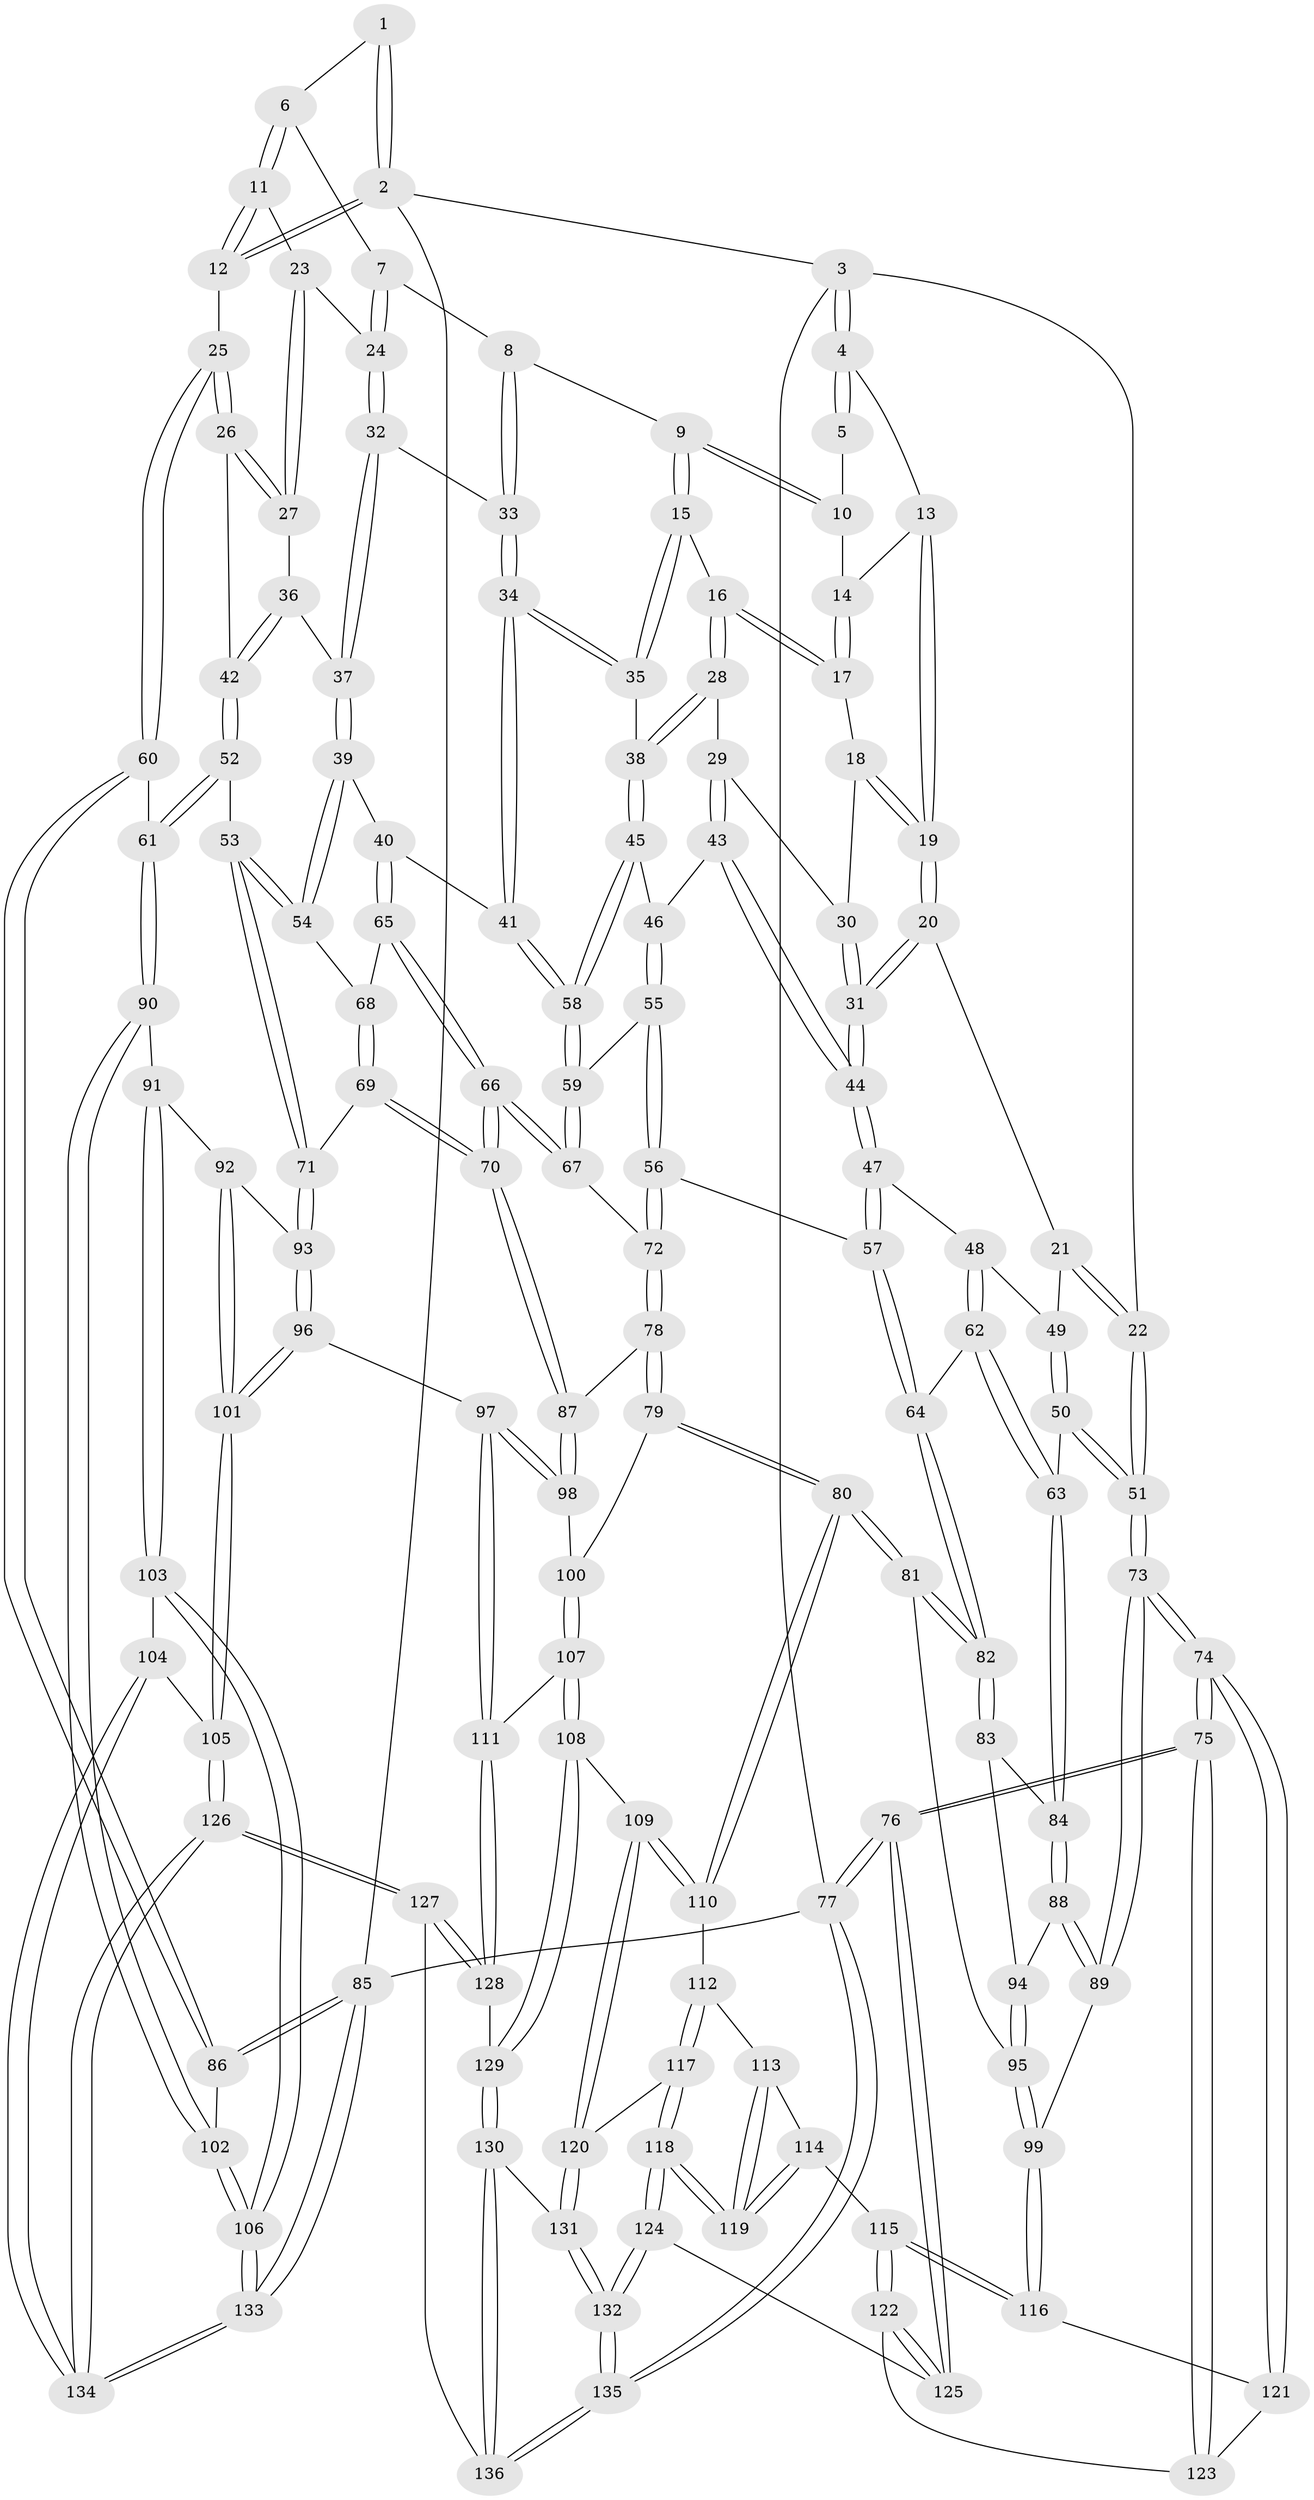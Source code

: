 // Generated by graph-tools (version 1.1) at 2025/12/02/27/25 16:12:00]
// undirected, 136 vertices, 337 edges
graph export_dot {
graph [start="1"]
  node [color=gray90,style=filled];
  1 [pos="+0.6875655974286737+0"];
  2 [pos="+1+0"];
  3 [pos="+0+0"];
  4 [pos="+0+0"];
  5 [pos="+0.431141632775908+0"];
  6 [pos="+0.6894145749127847+0"];
  7 [pos="+0.665166284364636+0.007412279753122309"];
  8 [pos="+0.47363950265335863+0.1227426148958296"];
  9 [pos="+0.4662640488856338+0.1228528497270672"];
  10 [pos="+0.4117863088499042+0.03320818103480373"];
  11 [pos="+0.9033469989463314+0.10430813179090688"];
  12 [pos="+1+0"];
  13 [pos="+0+0"];
  14 [pos="+0.290651642708464+0.0804716556765549"];
  15 [pos="+0.44928986254007025+0.14304940446560518"];
  16 [pos="+0.4139028458731564+0.16272066276220357"];
  17 [pos="+0.2907476547158901+0.09654778735949816"];
  18 [pos="+0.2757887081281815+0.13577885736004539"];
  19 [pos="+0.18198728913744336+0.16820824167568835"];
  20 [pos="+0.16614804081712206+0.21721433844534738"];
  21 [pos="+0+0.18194443606614827"];
  22 [pos="+0+0"];
  23 [pos="+0.8980383668604699+0.11295993733597384"];
  24 [pos="+0.6909836472868469+0.09588231718977308"];
  25 [pos="+1+0.28926894865719255"];
  26 [pos="+1+0.2763557028543762"];
  27 [pos="+0.8818124876175221+0.20399827759553743"];
  28 [pos="+0.3460149960286571+0.24459014297029247"];
  29 [pos="+0.3419114921091308+0.24522513548596486"];
  30 [pos="+0.28073190510557516+0.1467174785369746"];
  31 [pos="+0.20208225446231368+0.30005418422327956"];
  32 [pos="+0.6939714980953477+0.1758637477007224"];
  33 [pos="+0.5697866038902878+0.21647803771692928"];
  34 [pos="+0.5196433797272435+0.32302874411163546"];
  35 [pos="+0.4854847781314173+0.30027755020256225"];
  36 [pos="+0.8409148085310268+0.22932540272511606"];
  37 [pos="+0.7284302935684468+0.2281376986932219"];
  38 [pos="+0.405043122384545+0.2858254211749005"];
  39 [pos="+0.695501076316139+0.3650909939076694"];
  40 [pos="+0.5432451150536242+0.37157480423144057"];
  41 [pos="+0.5364836043564937+0.3676767138208683"];
  42 [pos="+0.8771514871268199+0.3642765709119198"];
  43 [pos="+0.28852176545483876+0.2887070282848381"];
  44 [pos="+0.20778865797434765+0.3161275429182284"];
  45 [pos="+0.3872539811084138+0.3587097780879351"];
  46 [pos="+0.3277122254723535+0.3352168487671363"];
  47 [pos="+0.2012946318098831+0.3290569556231228"];
  48 [pos="+0.17964526640915215+0.3436552055938684"];
  49 [pos="+0.0673097263090716+0.3026886993481532"];
  50 [pos="+0+0.46940485238787266"];
  51 [pos="+0+0.47460902338623157"];
  52 [pos="+0.8324522981966351+0.47601987755991065"];
  53 [pos="+0.8036336308804526+0.4709028533508352"];
  54 [pos="+0.7247427959137605+0.40388753271602773"];
  55 [pos="+0.3631305089842393+0.46059970616698576"];
  56 [pos="+0.32731751256861014+0.4778433191785679"];
  57 [pos="+0.32545130843831727+0.478092060560429"];
  58 [pos="+0.41069806744224086+0.4368135841365477"];
  59 [pos="+0.39797162857792473+0.4515675104988862"];
  60 [pos="+1+0.5081633753578426"];
  61 [pos="+0.903203679815109+0.5335767169992413"];
  62 [pos="+0.09975539148049718+0.472143428136265"];
  63 [pos="+0.08438570537405417+0.48493088211168756"];
  64 [pos="+0.2968836904449175+0.5055676598279746"];
  65 [pos="+0.5551179552936445+0.4695613256848678"];
  66 [pos="+0.5146796640308205+0.5720416507770059"];
  67 [pos="+0.4732255710225977+0.5483391481717536"];
  68 [pos="+0.6216010205201016+0.500036241308668"];
  69 [pos="+0.6501636556815912+0.6021498803604638"];
  70 [pos="+0.5284780426387391+0.6026956398839912"];
  71 [pos="+0.6594008138638767+0.6053112174636438"];
  72 [pos="+0.3862582936023021+0.5852115826982918"];
  73 [pos="+0+0.6463930426040596"];
  74 [pos="+0+0.8014268583126294"];
  75 [pos="+0+1"];
  76 [pos="+0+1"];
  77 [pos="+0+1"];
  78 [pos="+0.37152521520904386+0.6496190086572758"];
  79 [pos="+0.3526101329822765+0.6698715888407665"];
  80 [pos="+0.293547627205331+0.690910722989789"];
  81 [pos="+0.27771702657575426+0.676318695165471"];
  82 [pos="+0.25564070123339094+0.6196416422179051"];
  83 [pos="+0.14075191950497637+0.5732082944660097"];
  84 [pos="+0.10624232032873458+0.5358465023356422"];
  85 [pos="+1+1"];
  86 [pos="+1+0.7185478680335189"];
  87 [pos="+0.5244884988308053+0.6106816185415485"];
  88 [pos="+0.042832734843258204+0.6626422734884369"];
  89 [pos="+0.021083077039037782+0.6945793461934094"];
  90 [pos="+0.8698630630569428+0.6520654004813885"];
  91 [pos="+0.8315627186072588+0.6749689252324271"];
  92 [pos="+0.774043780774262+0.6754952412631187"];
  93 [pos="+0.6607933621299894+0.6087109196736544"];
  94 [pos="+0.12933600841045942+0.636802349829543"];
  95 [pos="+0.13156352919110056+0.7134352699722919"];
  96 [pos="+0.6456033767807936+0.8123017253017675"];
  97 [pos="+0.6102904686368744+0.8105435856654607"];
  98 [pos="+0.5195975260932005+0.6658124292546228"];
  99 [pos="+0.09279867031577545+0.7487733141046307"];
  100 [pos="+0.45314532263723445+0.7217443727405992"];
  101 [pos="+0.645834657844307+0.8124277413425245"];
  102 [pos="+0.9380682372648717+0.7550099532102862"];
  103 [pos="+0.775947471151265+0.8374746552632595"];
  104 [pos="+0.6939488704120609+0.847284379698347"];
  105 [pos="+0.682466621185098+0.8451894141665179"];
  106 [pos="+0.893328354874697+0.8809164761635252"];
  107 [pos="+0.455387040439418+0.8358964739874813"];
  108 [pos="+0.4260324390899867+0.8467423941992974"];
  109 [pos="+0.41459090361022327+0.847759318933446"];
  110 [pos="+0.29430867218379403+0.7080341702170778"];
  111 [pos="+0.5263641627568336+0.8449902077207088"];
  112 [pos="+0.2635003026053767+0.7634169390380839"];
  113 [pos="+0.22370698545294956+0.7833745786862063"];
  114 [pos="+0.14947414011336976+0.8060203812838093"];
  115 [pos="+0.12430841231662565+0.8000281853470359"];
  116 [pos="+0.09292011086127139+0.749619696815402"];
  117 [pos="+0.2728623731278812+0.8598676621404826"];
  118 [pos="+0.2325628099656368+0.9168196224112195"];
  119 [pos="+0.21293646643955136+0.8839583307092961"];
  120 [pos="+0.40745344200807604+0.8538203779682351"];
  121 [pos="+0.03273386360509698+0.8037570914188894"];
  122 [pos="+0.09275034204047927+0.895747805846608"];
  123 [pos="+0.016160950830426294+0.9092672322928557"];
  124 [pos="+0.22270125327819176+0.9838992204088909"];
  125 [pos="+0.13686274047409144+0.934372850821092"];
  126 [pos="+0.5662857377820107+1"];
  127 [pos="+0.5589116579230909+1"];
  128 [pos="+0.5327337024221116+1"];
  129 [pos="+0.44098385595841155+0.9082557628877859"];
  130 [pos="+0.4496493312810915+1"];
  131 [pos="+0.3701920539390614+0.9218630259019361"];
  132 [pos="+0.2348969743088359+1"];
  133 [pos="+1+1"];
  134 [pos="+1+1"];
  135 [pos="+0.23756855847425618+1"];
  136 [pos="+0.5202164465166457+1"];
  1 -- 2;
  1 -- 2;
  1 -- 6;
  2 -- 3;
  2 -- 12;
  2 -- 12;
  2 -- 85;
  3 -- 4;
  3 -- 4;
  3 -- 22;
  3 -- 77;
  4 -- 5;
  4 -- 5;
  4 -- 13;
  5 -- 10;
  6 -- 7;
  6 -- 11;
  6 -- 11;
  7 -- 8;
  7 -- 24;
  7 -- 24;
  8 -- 9;
  8 -- 33;
  8 -- 33;
  9 -- 10;
  9 -- 10;
  9 -- 15;
  9 -- 15;
  10 -- 14;
  11 -- 12;
  11 -- 12;
  11 -- 23;
  12 -- 25;
  13 -- 14;
  13 -- 19;
  13 -- 19;
  14 -- 17;
  14 -- 17;
  15 -- 16;
  15 -- 35;
  15 -- 35;
  16 -- 17;
  16 -- 17;
  16 -- 28;
  16 -- 28;
  17 -- 18;
  18 -- 19;
  18 -- 19;
  18 -- 30;
  19 -- 20;
  19 -- 20;
  20 -- 21;
  20 -- 31;
  20 -- 31;
  21 -- 22;
  21 -- 22;
  21 -- 49;
  22 -- 51;
  22 -- 51;
  23 -- 24;
  23 -- 27;
  23 -- 27;
  24 -- 32;
  24 -- 32;
  25 -- 26;
  25 -- 26;
  25 -- 60;
  25 -- 60;
  26 -- 27;
  26 -- 27;
  26 -- 42;
  27 -- 36;
  28 -- 29;
  28 -- 38;
  28 -- 38;
  29 -- 30;
  29 -- 43;
  29 -- 43;
  30 -- 31;
  30 -- 31;
  31 -- 44;
  31 -- 44;
  32 -- 33;
  32 -- 37;
  32 -- 37;
  33 -- 34;
  33 -- 34;
  34 -- 35;
  34 -- 35;
  34 -- 41;
  34 -- 41;
  35 -- 38;
  36 -- 37;
  36 -- 42;
  36 -- 42;
  37 -- 39;
  37 -- 39;
  38 -- 45;
  38 -- 45;
  39 -- 40;
  39 -- 54;
  39 -- 54;
  40 -- 41;
  40 -- 65;
  40 -- 65;
  41 -- 58;
  41 -- 58;
  42 -- 52;
  42 -- 52;
  43 -- 44;
  43 -- 44;
  43 -- 46;
  44 -- 47;
  44 -- 47;
  45 -- 46;
  45 -- 58;
  45 -- 58;
  46 -- 55;
  46 -- 55;
  47 -- 48;
  47 -- 57;
  47 -- 57;
  48 -- 49;
  48 -- 62;
  48 -- 62;
  49 -- 50;
  49 -- 50;
  50 -- 51;
  50 -- 51;
  50 -- 63;
  51 -- 73;
  51 -- 73;
  52 -- 53;
  52 -- 61;
  52 -- 61;
  53 -- 54;
  53 -- 54;
  53 -- 71;
  53 -- 71;
  54 -- 68;
  55 -- 56;
  55 -- 56;
  55 -- 59;
  56 -- 57;
  56 -- 72;
  56 -- 72;
  57 -- 64;
  57 -- 64;
  58 -- 59;
  58 -- 59;
  59 -- 67;
  59 -- 67;
  60 -- 61;
  60 -- 86;
  60 -- 86;
  61 -- 90;
  61 -- 90;
  62 -- 63;
  62 -- 63;
  62 -- 64;
  63 -- 84;
  63 -- 84;
  64 -- 82;
  64 -- 82;
  65 -- 66;
  65 -- 66;
  65 -- 68;
  66 -- 67;
  66 -- 67;
  66 -- 70;
  66 -- 70;
  67 -- 72;
  68 -- 69;
  68 -- 69;
  69 -- 70;
  69 -- 70;
  69 -- 71;
  70 -- 87;
  70 -- 87;
  71 -- 93;
  71 -- 93;
  72 -- 78;
  72 -- 78;
  73 -- 74;
  73 -- 74;
  73 -- 89;
  73 -- 89;
  74 -- 75;
  74 -- 75;
  74 -- 121;
  74 -- 121;
  75 -- 76;
  75 -- 76;
  75 -- 123;
  75 -- 123;
  76 -- 77;
  76 -- 77;
  76 -- 125;
  76 -- 125;
  77 -- 135;
  77 -- 135;
  77 -- 85;
  78 -- 79;
  78 -- 79;
  78 -- 87;
  79 -- 80;
  79 -- 80;
  79 -- 100;
  80 -- 81;
  80 -- 81;
  80 -- 110;
  80 -- 110;
  81 -- 82;
  81 -- 82;
  81 -- 95;
  82 -- 83;
  82 -- 83;
  83 -- 84;
  83 -- 94;
  84 -- 88;
  84 -- 88;
  85 -- 86;
  85 -- 86;
  85 -- 133;
  85 -- 133;
  86 -- 102;
  87 -- 98;
  87 -- 98;
  88 -- 89;
  88 -- 89;
  88 -- 94;
  89 -- 99;
  90 -- 91;
  90 -- 102;
  90 -- 102;
  91 -- 92;
  91 -- 103;
  91 -- 103;
  92 -- 93;
  92 -- 101;
  92 -- 101;
  93 -- 96;
  93 -- 96;
  94 -- 95;
  94 -- 95;
  95 -- 99;
  95 -- 99;
  96 -- 97;
  96 -- 101;
  96 -- 101;
  97 -- 98;
  97 -- 98;
  97 -- 111;
  97 -- 111;
  98 -- 100;
  99 -- 116;
  99 -- 116;
  100 -- 107;
  100 -- 107;
  101 -- 105;
  101 -- 105;
  102 -- 106;
  102 -- 106;
  103 -- 104;
  103 -- 106;
  103 -- 106;
  104 -- 105;
  104 -- 134;
  104 -- 134;
  105 -- 126;
  105 -- 126;
  106 -- 133;
  106 -- 133;
  107 -- 108;
  107 -- 108;
  107 -- 111;
  108 -- 109;
  108 -- 129;
  108 -- 129;
  109 -- 110;
  109 -- 110;
  109 -- 120;
  109 -- 120;
  110 -- 112;
  111 -- 128;
  111 -- 128;
  112 -- 113;
  112 -- 117;
  112 -- 117;
  113 -- 114;
  113 -- 119;
  113 -- 119;
  114 -- 115;
  114 -- 119;
  114 -- 119;
  115 -- 116;
  115 -- 116;
  115 -- 122;
  115 -- 122;
  116 -- 121;
  117 -- 118;
  117 -- 118;
  117 -- 120;
  118 -- 119;
  118 -- 119;
  118 -- 124;
  118 -- 124;
  120 -- 131;
  120 -- 131;
  121 -- 123;
  122 -- 123;
  122 -- 125;
  122 -- 125;
  124 -- 125;
  124 -- 132;
  124 -- 132;
  126 -- 127;
  126 -- 127;
  126 -- 134;
  126 -- 134;
  127 -- 128;
  127 -- 128;
  127 -- 136;
  128 -- 129;
  129 -- 130;
  129 -- 130;
  130 -- 131;
  130 -- 136;
  130 -- 136;
  131 -- 132;
  131 -- 132;
  132 -- 135;
  132 -- 135;
  133 -- 134;
  133 -- 134;
  135 -- 136;
  135 -- 136;
}
